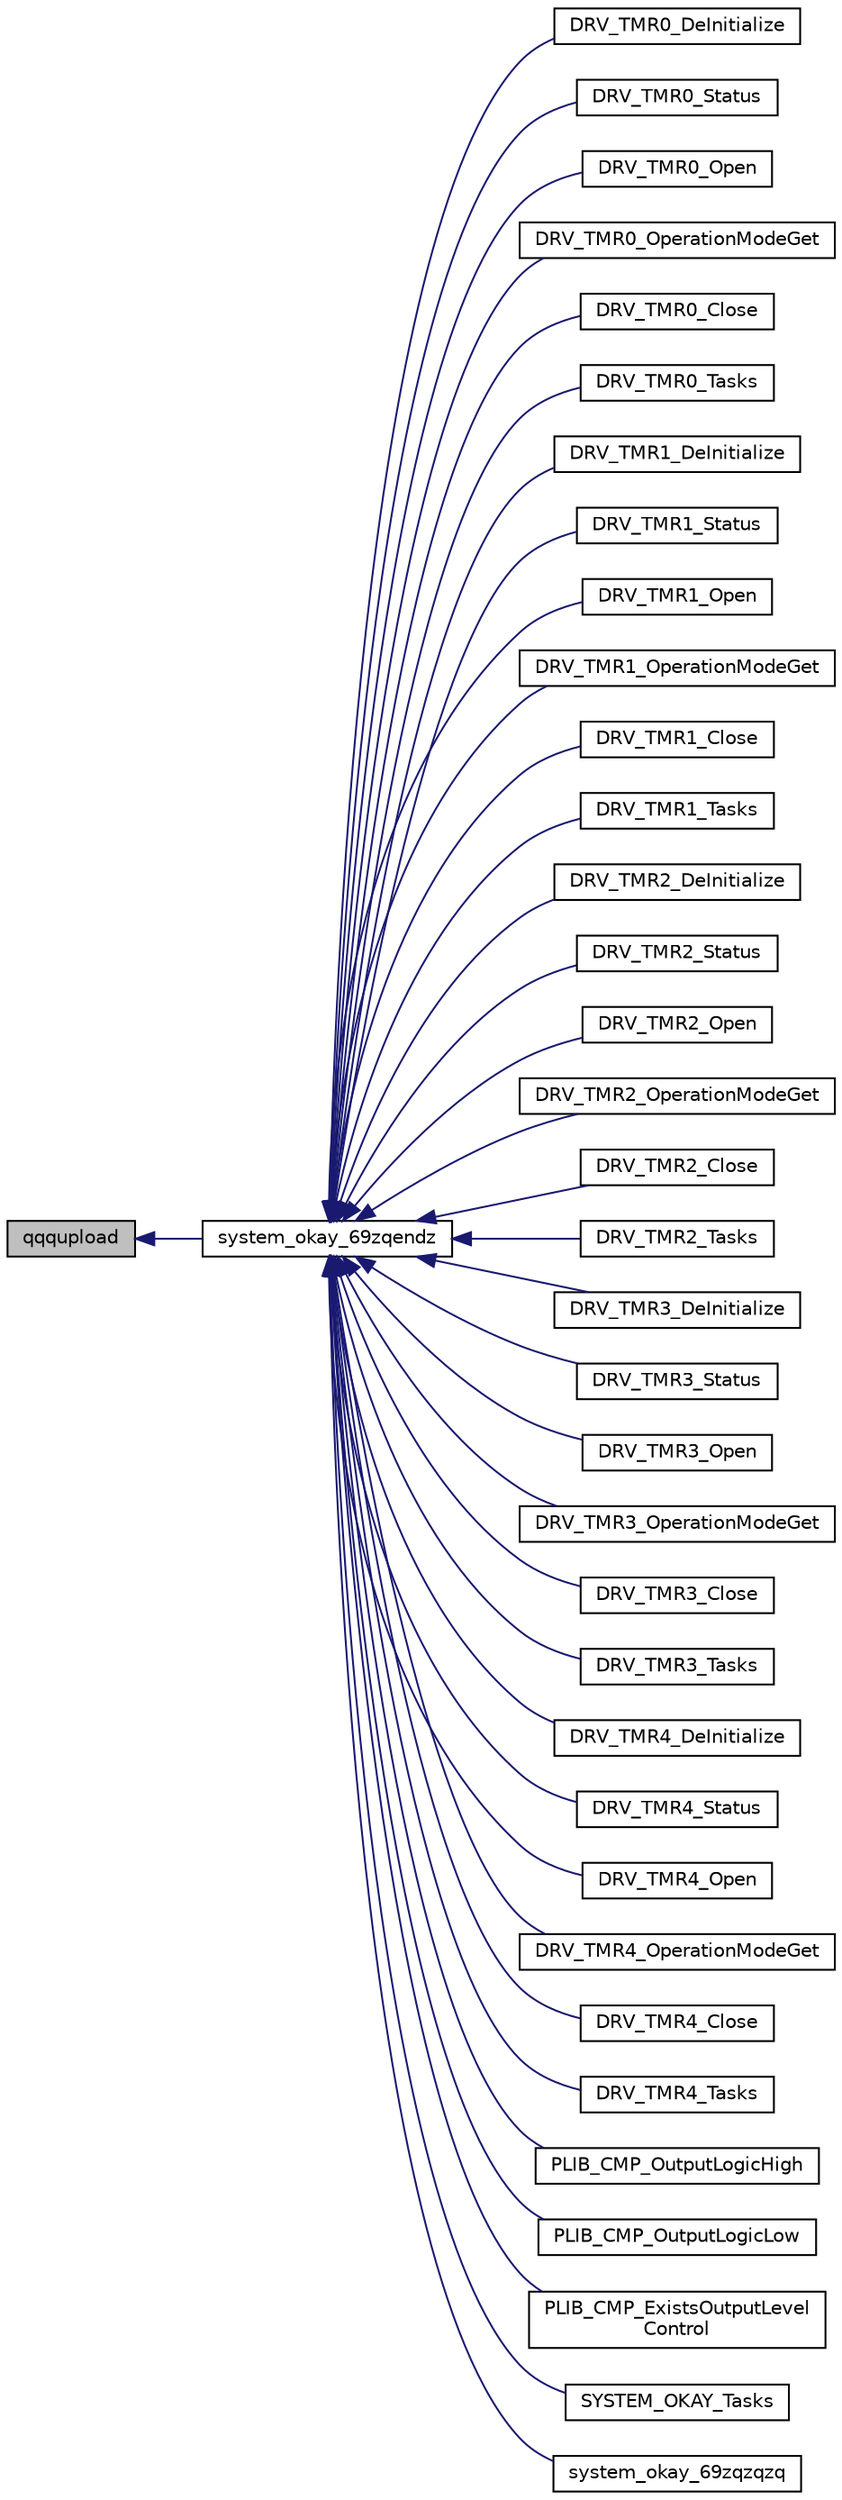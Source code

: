 digraph "qqqupload"
{
  edge [fontname="Helvetica",fontsize="10",labelfontname="Helvetica",labelfontsize="10"];
  node [fontname="Helvetica",fontsize="10",shape=record];
  rankdir="LR";
  Node6530 [label="qqqupload",height=0.2,width=0.4,color="black", fillcolor="grey75", style="filled", fontcolor="black"];
  Node6530 -> Node6531 [dir="back",color="midnightblue",fontsize="10",style="solid",fontname="Helvetica"];
  Node6531 [label="system_okay_69zqendz",height=0.2,width=0.4,color="black", fillcolor="white", style="filled",URL="$inszt__system__okay_8c.html#ab87233a1179bccb66e8e7c5619b53047"];
  Node6531 -> Node6532 [dir="back",color="midnightblue",fontsize="10",style="solid",fontname="Helvetica"];
  Node6532 [label="DRV_TMR0_DeInitialize",height=0.2,width=0.4,color="black", fillcolor="white", style="filled",URL="$inszt__system__okay_8c.html#ac35e22ce2277246569aa15a0142f42de"];
  Node6531 -> Node6533 [dir="back",color="midnightblue",fontsize="10",style="solid",fontname="Helvetica"];
  Node6533 [label="DRV_TMR0_Status",height=0.2,width=0.4,color="black", fillcolor="white", style="filled",URL="$inszt__system__okay_8c.html#aa0b45abb3787c0b80fba63077983fda6"];
  Node6531 -> Node6534 [dir="back",color="midnightblue",fontsize="10",style="solid",fontname="Helvetica"];
  Node6534 [label="DRV_TMR0_Open",height=0.2,width=0.4,color="black", fillcolor="white", style="filled",URL="$inszt__system__okay_8c.html#a6185be0b1acc5308100e9c168c6d9882"];
  Node6531 -> Node6535 [dir="back",color="midnightblue",fontsize="10",style="solid",fontname="Helvetica"];
  Node6535 [label="DRV_TMR0_OperationModeGet",height=0.2,width=0.4,color="black", fillcolor="white", style="filled",URL="$inszt__system__okay_8c.html#a75154e72363837310412c5f0f77ca99b"];
  Node6531 -> Node6536 [dir="back",color="midnightblue",fontsize="10",style="solid",fontname="Helvetica"];
  Node6536 [label="DRV_TMR0_Close",height=0.2,width=0.4,color="black", fillcolor="white", style="filled",URL="$inszt__system__okay_8c.html#a32eae35a1e64a44969e70c746ec9cdc2"];
  Node6531 -> Node6537 [dir="back",color="midnightblue",fontsize="10",style="solid",fontname="Helvetica"];
  Node6537 [label="DRV_TMR0_Tasks",height=0.2,width=0.4,color="black", fillcolor="white", style="filled",URL="$inszt__system__okay_8c.html#a074ed24077060483c762988f726d23e9"];
  Node6531 -> Node6538 [dir="back",color="midnightblue",fontsize="10",style="solid",fontname="Helvetica"];
  Node6538 [label="DRV_TMR1_DeInitialize",height=0.2,width=0.4,color="black", fillcolor="white", style="filled",URL="$inszt__system__okay_8c.html#abf7739f5097a1ceff5268ea070a35c9e"];
  Node6531 -> Node6539 [dir="back",color="midnightblue",fontsize="10",style="solid",fontname="Helvetica"];
  Node6539 [label="DRV_TMR1_Status",height=0.2,width=0.4,color="black", fillcolor="white", style="filled",URL="$inszt__system__okay_8c.html#af0b509a65d0cc40830845f905e72f383"];
  Node6531 -> Node6540 [dir="back",color="midnightblue",fontsize="10",style="solid",fontname="Helvetica"];
  Node6540 [label="DRV_TMR1_Open",height=0.2,width=0.4,color="black", fillcolor="white", style="filled",URL="$inszt__system__okay_8c.html#ac23662f1a2e62aff3d8576b4fb403b5e"];
  Node6531 -> Node6541 [dir="back",color="midnightblue",fontsize="10",style="solid",fontname="Helvetica"];
  Node6541 [label="DRV_TMR1_OperationModeGet",height=0.2,width=0.4,color="black", fillcolor="white", style="filled",URL="$inszt__system__okay_8c.html#a2ddcb52c248a14db2f5d3cc2b8396b4d"];
  Node6531 -> Node6542 [dir="back",color="midnightblue",fontsize="10",style="solid",fontname="Helvetica"];
  Node6542 [label="DRV_TMR1_Close",height=0.2,width=0.4,color="black", fillcolor="white", style="filled",URL="$inszt__system__okay_8c.html#a6a5cde4bb2a1f040394eff6085aa1d59"];
  Node6531 -> Node6543 [dir="back",color="midnightblue",fontsize="10",style="solid",fontname="Helvetica"];
  Node6543 [label="DRV_TMR1_Tasks",height=0.2,width=0.4,color="black", fillcolor="white", style="filled",URL="$inszt__system__okay_8c.html#a0c01e1083b80ad88b2bc0fae758b1f0e"];
  Node6531 -> Node6544 [dir="back",color="midnightblue",fontsize="10",style="solid",fontname="Helvetica"];
  Node6544 [label="DRV_TMR2_DeInitialize",height=0.2,width=0.4,color="black", fillcolor="white", style="filled",URL="$inszt__system__okay_8c.html#a0aa800750e31f5d3aea0afcd7faa41fe"];
  Node6531 -> Node6545 [dir="back",color="midnightblue",fontsize="10",style="solid",fontname="Helvetica"];
  Node6545 [label="DRV_TMR2_Status",height=0.2,width=0.4,color="black", fillcolor="white", style="filled",URL="$inszt__system__okay_8c.html#ab66021f387d5cbb3e7ab20b7718aa773"];
  Node6531 -> Node6546 [dir="back",color="midnightblue",fontsize="10",style="solid",fontname="Helvetica"];
  Node6546 [label="DRV_TMR2_Open",height=0.2,width=0.4,color="black", fillcolor="white", style="filled",URL="$inszt__system__okay_8c.html#ae3ec2e7d926f1dfcf4d5b4ec3f4452b1"];
  Node6531 -> Node6547 [dir="back",color="midnightblue",fontsize="10",style="solid",fontname="Helvetica"];
  Node6547 [label="DRV_TMR2_OperationModeGet",height=0.2,width=0.4,color="black", fillcolor="white", style="filled",URL="$inszt__system__okay_8c.html#aaec612bc5ca6823e226aa9e168f0f7e4"];
  Node6531 -> Node6548 [dir="back",color="midnightblue",fontsize="10",style="solid",fontname="Helvetica"];
  Node6548 [label="DRV_TMR2_Close",height=0.2,width=0.4,color="black", fillcolor="white", style="filled",URL="$inszt__system__okay_8c.html#a5ad44e5f36f8a566c396331e7c08c15d"];
  Node6531 -> Node6549 [dir="back",color="midnightblue",fontsize="10",style="solid",fontname="Helvetica"];
  Node6549 [label="DRV_TMR2_Tasks",height=0.2,width=0.4,color="black", fillcolor="white", style="filled",URL="$inszt__system__okay_8c.html#a4cae103296c260a0cacd0bfbb02abec6"];
  Node6531 -> Node6550 [dir="back",color="midnightblue",fontsize="10",style="solid",fontname="Helvetica"];
  Node6550 [label="DRV_TMR3_DeInitialize",height=0.2,width=0.4,color="black", fillcolor="white", style="filled",URL="$inszt__system__okay_8c.html#a51119949a1b0dc2ade9d15cd3eef3cf9"];
  Node6531 -> Node6551 [dir="back",color="midnightblue",fontsize="10",style="solid",fontname="Helvetica"];
  Node6551 [label="DRV_TMR3_Status",height=0.2,width=0.4,color="black", fillcolor="white", style="filled",URL="$inszt__system__okay_8c.html#ab337820f2261ee63bfbdbe91f999de92"];
  Node6531 -> Node6552 [dir="back",color="midnightblue",fontsize="10",style="solid",fontname="Helvetica"];
  Node6552 [label="DRV_TMR3_Open",height=0.2,width=0.4,color="black", fillcolor="white", style="filled",URL="$inszt__system__okay_8c.html#a14def85d2721c6fe7a0f52e5da985745"];
  Node6531 -> Node6553 [dir="back",color="midnightblue",fontsize="10",style="solid",fontname="Helvetica"];
  Node6553 [label="DRV_TMR3_OperationModeGet",height=0.2,width=0.4,color="black", fillcolor="white", style="filled",URL="$inszt__system__okay_8c.html#aba3d374b5742c8fed77fb9c5125906e8"];
  Node6531 -> Node6554 [dir="back",color="midnightblue",fontsize="10",style="solid",fontname="Helvetica"];
  Node6554 [label="DRV_TMR3_Close",height=0.2,width=0.4,color="black", fillcolor="white", style="filled",URL="$inszt__system__okay_8c.html#a5dd9fa4b5c96ae83f17ed22952b3526b"];
  Node6531 -> Node6555 [dir="back",color="midnightblue",fontsize="10",style="solid",fontname="Helvetica"];
  Node6555 [label="DRV_TMR3_Tasks",height=0.2,width=0.4,color="black", fillcolor="white", style="filled",URL="$inszt__system__okay_8c.html#ac4622292b2dab66f9b5ae9778db08478"];
  Node6531 -> Node6556 [dir="back",color="midnightblue",fontsize="10",style="solid",fontname="Helvetica"];
  Node6556 [label="DRV_TMR4_DeInitialize",height=0.2,width=0.4,color="black", fillcolor="white", style="filled",URL="$inszt__system__okay_8c.html#a24315793d9553d184024aea496534bc5"];
  Node6531 -> Node6557 [dir="back",color="midnightblue",fontsize="10",style="solid",fontname="Helvetica"];
  Node6557 [label="DRV_TMR4_Status",height=0.2,width=0.4,color="black", fillcolor="white", style="filled",URL="$inszt__system__okay_8c.html#aeb55a9257642cf221bcb641b25033668"];
  Node6531 -> Node6558 [dir="back",color="midnightblue",fontsize="10",style="solid",fontname="Helvetica"];
  Node6558 [label="DRV_TMR4_Open",height=0.2,width=0.4,color="black", fillcolor="white", style="filled",URL="$inszt__system__okay_8c.html#a6e2c39c5a9d8b23859be0e673b43b1b9"];
  Node6531 -> Node6559 [dir="back",color="midnightblue",fontsize="10",style="solid",fontname="Helvetica"];
  Node6559 [label="DRV_TMR4_OperationModeGet",height=0.2,width=0.4,color="black", fillcolor="white", style="filled",URL="$inszt__system__okay_8c.html#ad47780c4b3a36ef4f64841b0106a751d"];
  Node6531 -> Node6560 [dir="back",color="midnightblue",fontsize="10",style="solid",fontname="Helvetica"];
  Node6560 [label="DRV_TMR4_Close",height=0.2,width=0.4,color="black", fillcolor="white", style="filled",URL="$inszt__system__okay_8c.html#abca98245dd4f6348cc96c19911fa2f7f"];
  Node6531 -> Node6561 [dir="back",color="midnightblue",fontsize="10",style="solid",fontname="Helvetica"];
  Node6561 [label="DRV_TMR4_Tasks",height=0.2,width=0.4,color="black", fillcolor="white", style="filled",URL="$inszt__system__okay_8c.html#a97a4bb302673812056f8ad54ea70b59e"];
  Node6531 -> Node6562 [dir="back",color="midnightblue",fontsize="10",style="solid",fontname="Helvetica"];
  Node6562 [label="PLIB_CMP_OutputLogicHigh",height=0.2,width=0.4,color="black", fillcolor="white", style="filled",URL="$inszt__system__okay_8c.html#a4617327e8049cc5e084c2fcf75d0c26e"];
  Node6531 -> Node6563 [dir="back",color="midnightblue",fontsize="10",style="solid",fontname="Helvetica"];
  Node6563 [label="PLIB_CMP_OutputLogicLow",height=0.2,width=0.4,color="black", fillcolor="white", style="filled",URL="$inszt__system__okay_8c.html#a1c208365def9defbefade1e028f9af6b"];
  Node6531 -> Node6564 [dir="back",color="midnightblue",fontsize="10",style="solid",fontname="Helvetica"];
  Node6564 [label="PLIB_CMP_ExistsOutputLevel\lControl",height=0.2,width=0.4,color="black", fillcolor="white", style="filled",URL="$inszt__system__okay_8c.html#ae76012517a1b558a425081b8c4eb07a0"];
  Node6531 -> Node6565 [dir="back",color="midnightblue",fontsize="10",style="solid",fontname="Helvetica"];
  Node6565 [label="SYSTEM_OKAY_Tasks",height=0.2,width=0.4,color="black", fillcolor="white", style="filled",URL="$system__okay_8h.html#a8453de21018efd706e7eb817defceb65"];
  Node6531 -> Node6566 [dir="back",color="midnightblue",fontsize="10",style="solid",fontname="Helvetica"];
  Node6566 [label="system_okay_69zqzqzq",height=0.2,width=0.4,color="black", fillcolor="white", style="filled",URL="$inszt__system__okay_8c.html#a2ba19e0be300d999c4f2e00f617c42b5"];
}
